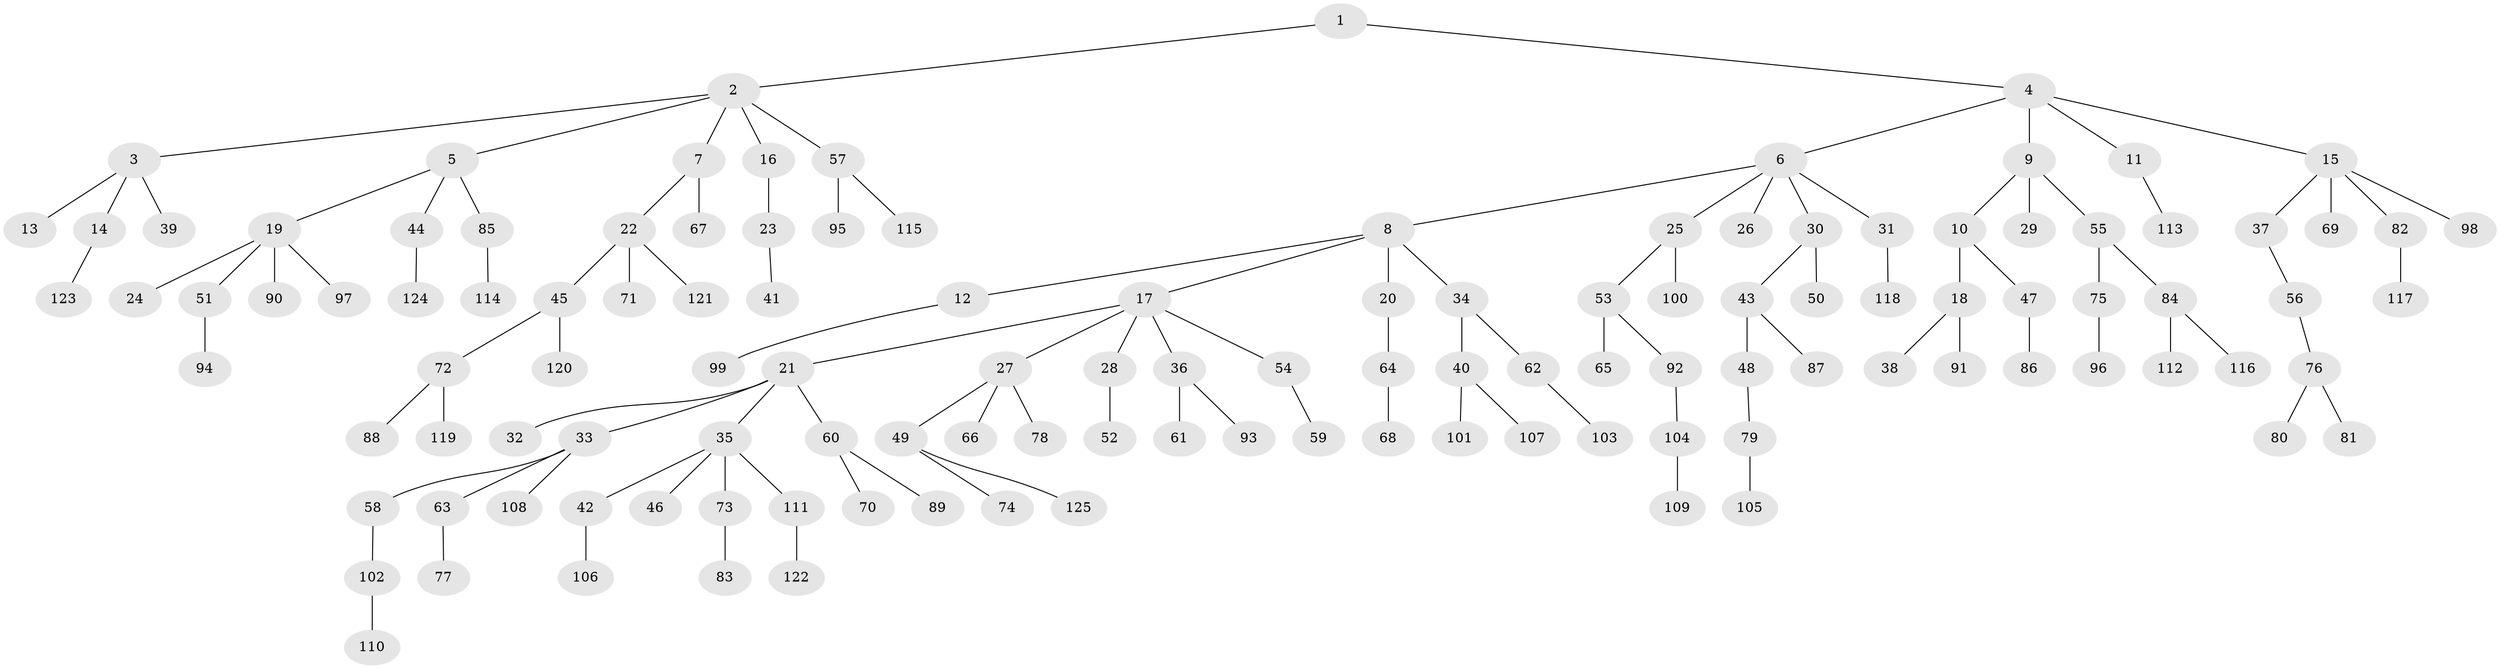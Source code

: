 // coarse degree distribution, {5: 0.046511627906976744, 8: 0.011627906976744186, 4: 0.046511627906976744, 9: 0.011627906976744186, 2: 0.1744186046511628, 1: 0.6046511627906976, 7: 0.023255813953488372, 3: 0.08139534883720931}
// Generated by graph-tools (version 1.1) at 2025/24/03/03/25 07:24:05]
// undirected, 125 vertices, 124 edges
graph export_dot {
graph [start="1"]
  node [color=gray90,style=filled];
  1;
  2;
  3;
  4;
  5;
  6;
  7;
  8;
  9;
  10;
  11;
  12;
  13;
  14;
  15;
  16;
  17;
  18;
  19;
  20;
  21;
  22;
  23;
  24;
  25;
  26;
  27;
  28;
  29;
  30;
  31;
  32;
  33;
  34;
  35;
  36;
  37;
  38;
  39;
  40;
  41;
  42;
  43;
  44;
  45;
  46;
  47;
  48;
  49;
  50;
  51;
  52;
  53;
  54;
  55;
  56;
  57;
  58;
  59;
  60;
  61;
  62;
  63;
  64;
  65;
  66;
  67;
  68;
  69;
  70;
  71;
  72;
  73;
  74;
  75;
  76;
  77;
  78;
  79;
  80;
  81;
  82;
  83;
  84;
  85;
  86;
  87;
  88;
  89;
  90;
  91;
  92;
  93;
  94;
  95;
  96;
  97;
  98;
  99;
  100;
  101;
  102;
  103;
  104;
  105;
  106;
  107;
  108;
  109;
  110;
  111;
  112;
  113;
  114;
  115;
  116;
  117;
  118;
  119;
  120;
  121;
  122;
  123;
  124;
  125;
  1 -- 2;
  1 -- 4;
  2 -- 3;
  2 -- 5;
  2 -- 7;
  2 -- 16;
  2 -- 57;
  3 -- 13;
  3 -- 14;
  3 -- 39;
  4 -- 6;
  4 -- 9;
  4 -- 11;
  4 -- 15;
  5 -- 19;
  5 -- 44;
  5 -- 85;
  6 -- 8;
  6 -- 25;
  6 -- 26;
  6 -- 30;
  6 -- 31;
  7 -- 22;
  7 -- 67;
  8 -- 12;
  8 -- 17;
  8 -- 20;
  8 -- 34;
  9 -- 10;
  9 -- 29;
  9 -- 55;
  10 -- 18;
  10 -- 47;
  11 -- 113;
  12 -- 99;
  14 -- 123;
  15 -- 37;
  15 -- 69;
  15 -- 82;
  15 -- 98;
  16 -- 23;
  17 -- 21;
  17 -- 27;
  17 -- 28;
  17 -- 36;
  17 -- 54;
  18 -- 38;
  18 -- 91;
  19 -- 24;
  19 -- 51;
  19 -- 90;
  19 -- 97;
  20 -- 64;
  21 -- 32;
  21 -- 33;
  21 -- 35;
  21 -- 60;
  22 -- 45;
  22 -- 71;
  22 -- 121;
  23 -- 41;
  25 -- 53;
  25 -- 100;
  27 -- 49;
  27 -- 66;
  27 -- 78;
  28 -- 52;
  30 -- 43;
  30 -- 50;
  31 -- 118;
  33 -- 58;
  33 -- 63;
  33 -- 108;
  34 -- 40;
  34 -- 62;
  35 -- 42;
  35 -- 46;
  35 -- 73;
  35 -- 111;
  36 -- 61;
  36 -- 93;
  37 -- 56;
  40 -- 101;
  40 -- 107;
  42 -- 106;
  43 -- 48;
  43 -- 87;
  44 -- 124;
  45 -- 72;
  45 -- 120;
  47 -- 86;
  48 -- 79;
  49 -- 74;
  49 -- 125;
  51 -- 94;
  53 -- 65;
  53 -- 92;
  54 -- 59;
  55 -- 75;
  55 -- 84;
  56 -- 76;
  57 -- 95;
  57 -- 115;
  58 -- 102;
  60 -- 70;
  60 -- 89;
  62 -- 103;
  63 -- 77;
  64 -- 68;
  72 -- 88;
  72 -- 119;
  73 -- 83;
  75 -- 96;
  76 -- 80;
  76 -- 81;
  79 -- 105;
  82 -- 117;
  84 -- 112;
  84 -- 116;
  85 -- 114;
  92 -- 104;
  102 -- 110;
  104 -- 109;
  111 -- 122;
}
